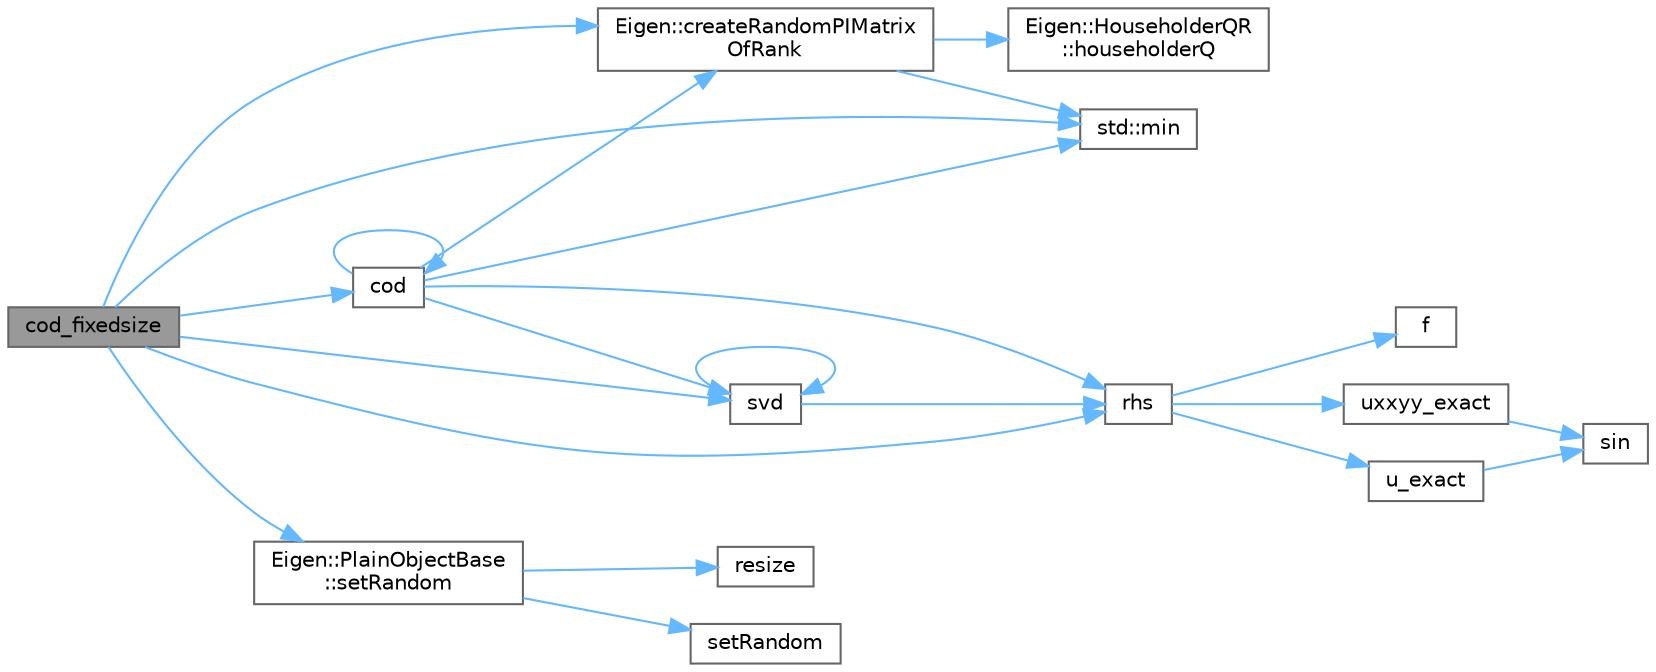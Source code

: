digraph "cod_fixedsize"
{
 // LATEX_PDF_SIZE
  bgcolor="transparent";
  edge [fontname=Helvetica,fontsize=10,labelfontname=Helvetica,labelfontsize=10];
  node [fontname=Helvetica,fontsize=10,shape=box,height=0.2,width=0.4];
  rankdir="LR";
  Node1 [id="Node000001",label="cod_fixedsize",height=0.2,width=0.4,color="gray40", fillcolor="grey60", style="filled", fontcolor="black",tooltip=" "];
  Node1 -> Node2 [id="edge23_Node000001_Node000002",color="steelblue1",style="solid",tooltip=" "];
  Node2 [id="Node000002",label="cod",height=0.2,width=0.4,color="grey40", fillcolor="white", style="filled",URL="$qr__colpivoting_8cpp.html#ab01bcdcb9896ed2aeb4fce98119a012d",tooltip=" "];
  Node2 -> Node2 [id="edge24_Node000002_Node000002",color="steelblue1",style="solid",tooltip=" "];
  Node2 -> Node3 [id="edge25_Node000002_Node000003",color="steelblue1",style="solid",tooltip=" "];
  Node3 [id="Node000003",label="Eigen::createRandomPIMatrix\lOfRank",height=0.2,width=0.4,color="grey40", fillcolor="white", style="filled",URL="$namespace_eigen.html#a0d9a7ddcee5c7c8defaba3628455efb2",tooltip=" "];
  Node3 -> Node4 [id="edge26_Node000003_Node000004",color="steelblue1",style="solid",tooltip=" "];
  Node4 [id="Node000004",label="Eigen::HouseholderQR\l::householderQ",height=0.2,width=0.4,color="grey40", fillcolor="white", style="filled",URL="$class_eigen_1_1_householder_q_r.html#affd506c10ef2d25f56e7b1f9f25ff885",tooltip=" "];
  Node3 -> Node5 [id="edge27_Node000003_Node000005",color="steelblue1",style="solid",tooltip=" "];
  Node5 [id="Node000005",label="std::min",height=0.2,width=0.4,color="grey40", fillcolor="white", style="filled",URL="$namespacestd.html#ac7b9885417769949d76890454b6d072e",tooltip=" "];
  Node2 -> Node5 [id="edge28_Node000002_Node000005",color="steelblue1",style="solid",tooltip=" "];
  Node2 -> Node6 [id="edge29_Node000002_Node000006",color="steelblue1",style="solid",tooltip=" "];
  Node6 [id="Node000006",label="rhs",height=0.2,width=0.4,color="grey40", fillcolor="white", style="filled",URL="$poisson_8cpp.html#a38c677f5cc4e47bc7505aef707c1bb83",tooltip=" "];
  Node6 -> Node7 [id="edge30_Node000006_Node000007",color="steelblue1",style="solid",tooltip=" "];
  Node7 [id="Node000007",label="f",height=0.2,width=0.4,color="grey40", fillcolor="white", style="filled",URL="$cxx11__tensor__map_8cpp.html#a7f507fea02198f6cb81c86640c7b1a4e",tooltip=" "];
  Node6 -> Node8 [id="edge31_Node000006_Node000008",color="steelblue1",style="solid",tooltip=" "];
  Node8 [id="Node000008",label="u_exact",height=0.2,width=0.4,color="grey40", fillcolor="white", style="filled",URL="$poisson_8cpp.html#a06fc16c4676f839f8de736a6791b6862",tooltip=" "];
  Node8 -> Node9 [id="edge32_Node000008_Node000009",color="steelblue1",style="solid",tooltip=" "];
  Node9 [id="Node000009",label="sin",height=0.2,width=0.4,color="grey40", fillcolor="white", style="filled",URL="$_array_cwise_unary_ops_8h.html#a9cfb0ea58bd813510a9e2db18a5e49f0",tooltip=" "];
  Node6 -> Node10 [id="edge33_Node000006_Node000010",color="steelblue1",style="solid",tooltip=" "];
  Node10 [id="Node000010",label="uxxyy_exact",height=0.2,width=0.4,color="grey40", fillcolor="white", style="filled",URL="$poisson_8cpp.html#a557a61cf12d143424a35123b14048a22",tooltip=" "];
  Node10 -> Node9 [id="edge34_Node000010_Node000009",color="steelblue1",style="solid",tooltip=" "];
  Node2 -> Node11 [id="edge35_Node000002_Node000011",color="steelblue1",style="solid",tooltip=" "];
  Node11 [id="Node000011",label="svd",height=0.2,width=0.4,color="grey40", fillcolor="white", style="filled",URL="$_jacobi_s_v_d__basic_8cpp.html#a961ad48248cad814fa628db8adefbd42",tooltip=" "];
  Node11 -> Node6 [id="edge36_Node000011_Node000006",color="steelblue1",style="solid",tooltip=" "];
  Node11 -> Node11 [id="edge37_Node000011_Node000011",color="steelblue1",style="solid",tooltip=" "];
  Node1 -> Node3 [id="edge38_Node000001_Node000003",color="steelblue1",style="solid",tooltip=" "];
  Node1 -> Node5 [id="edge39_Node000001_Node000005",color="steelblue1",style="solid",tooltip=" "];
  Node1 -> Node6 [id="edge40_Node000001_Node000006",color="steelblue1",style="solid",tooltip=" "];
  Node1 -> Node12 [id="edge41_Node000001_Node000012",color="steelblue1",style="solid",tooltip=" "];
  Node12 [id="Node000012",label="Eigen::PlainObjectBase\l::setRandom",height=0.2,width=0.4,color="grey40", fillcolor="white", style="filled",URL="$class_eigen_1_1_plain_object_base.html#af0e576a0e1aefc9ee346de44cc352ba3",tooltip=" "];
  Node12 -> Node13 [id="edge42_Node000012_Node000013",color="steelblue1",style="solid",tooltip=" "];
  Node13 [id="Node000013",label="resize",height=0.2,width=0.4,color="grey40", fillcolor="white", style="filled",URL="$_matrix__resize__int_8cpp.html#a768dd1b4259f262bcd4cab5e61afcea1",tooltip=" "];
  Node12 -> Node14 [id="edge43_Node000012_Node000014",color="steelblue1",style="solid",tooltip=" "];
  Node14 [id="Node000014",label="setRandom",height=0.2,width=0.4,color="grey40", fillcolor="white", style="filled",URL="$_householder_q_r__householder_q_8cpp.html#a7bddadaf72fd7356fb04dd15cf547bc2",tooltip=" "];
  Node1 -> Node11 [id="edge44_Node000001_Node000011",color="steelblue1",style="solid",tooltip=" "];
}

